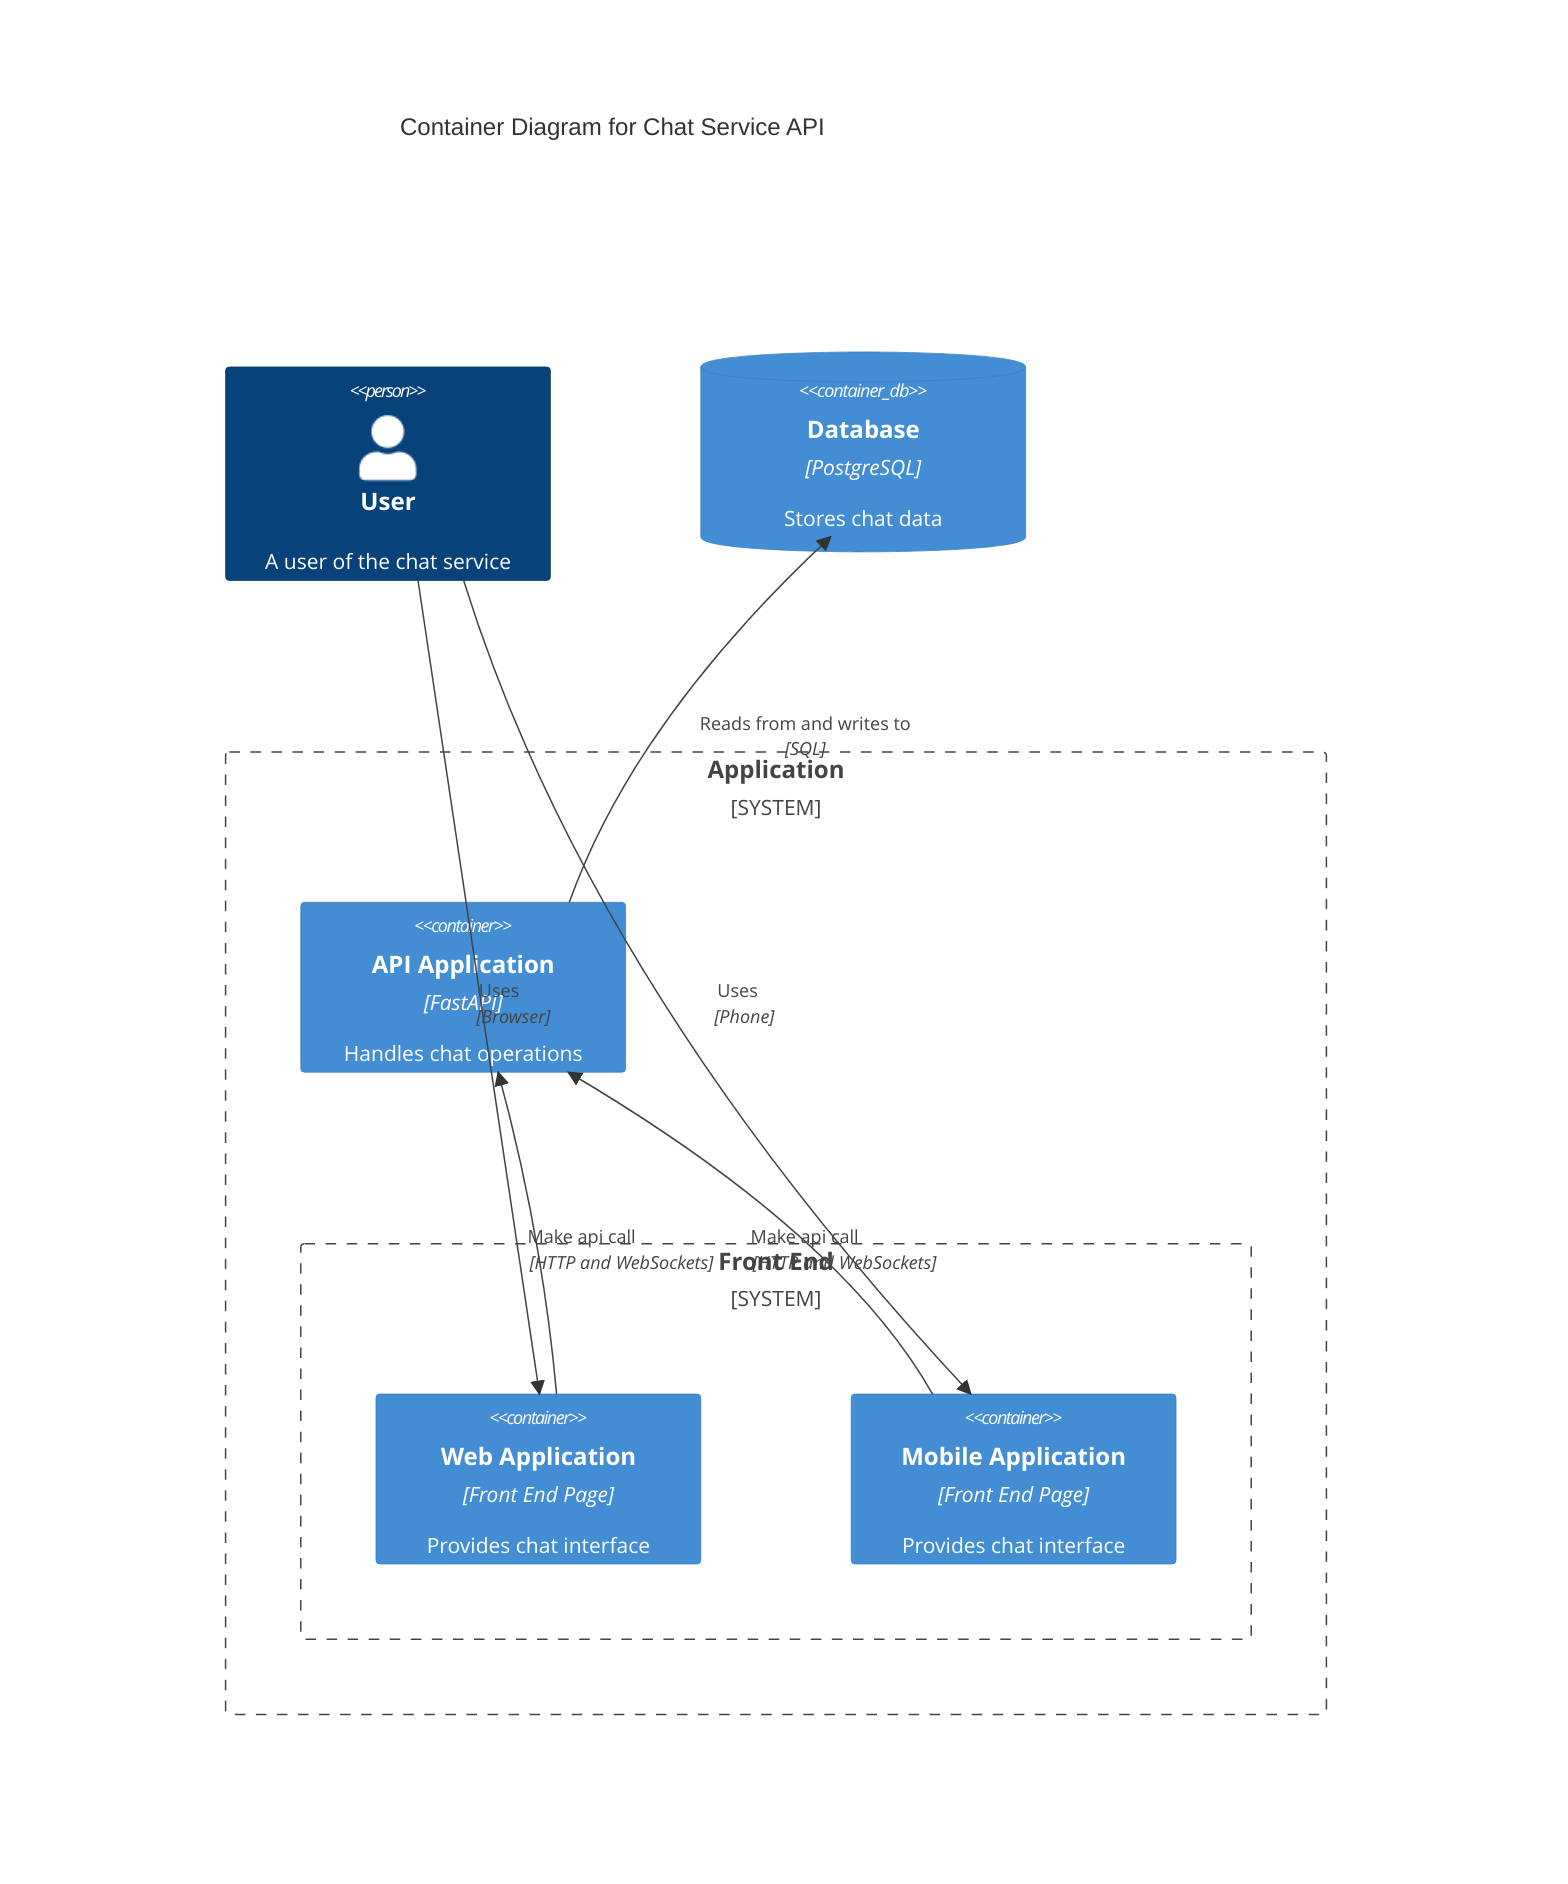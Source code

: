 C4Container
    title Container Diagram for Chat Service API

    Person(user, "User", "A user of the chat service")

    ContainerDb(database, "Database", "PostgreSQL", "Stores chat data")

    System_Boundary(c1, "Application") {
        System_Boundary(c2, "Front End") {
            Container(web_app, "Web Application", "Front End Page", "Provides chat interface")
            Container(mobile_app, "Mobile Application", "Front End Page", "Provides chat interface")
        }
        Container(api_service, "API Application", "FastAPI", "Handles chat operations")
    }

    Rel(user, web_app, "Uses", "Browser")
    Rel(user, mobile_app, "Uses", "Phone")
    Rel(web_app, api_service, "Make api call", "HTTP and WebSockets")
    Rel(mobile_app, api_service, "Make api call", "HTTP and WebSockets")
    Rel(api_service, database, "Reads from and writes to", "SQL")